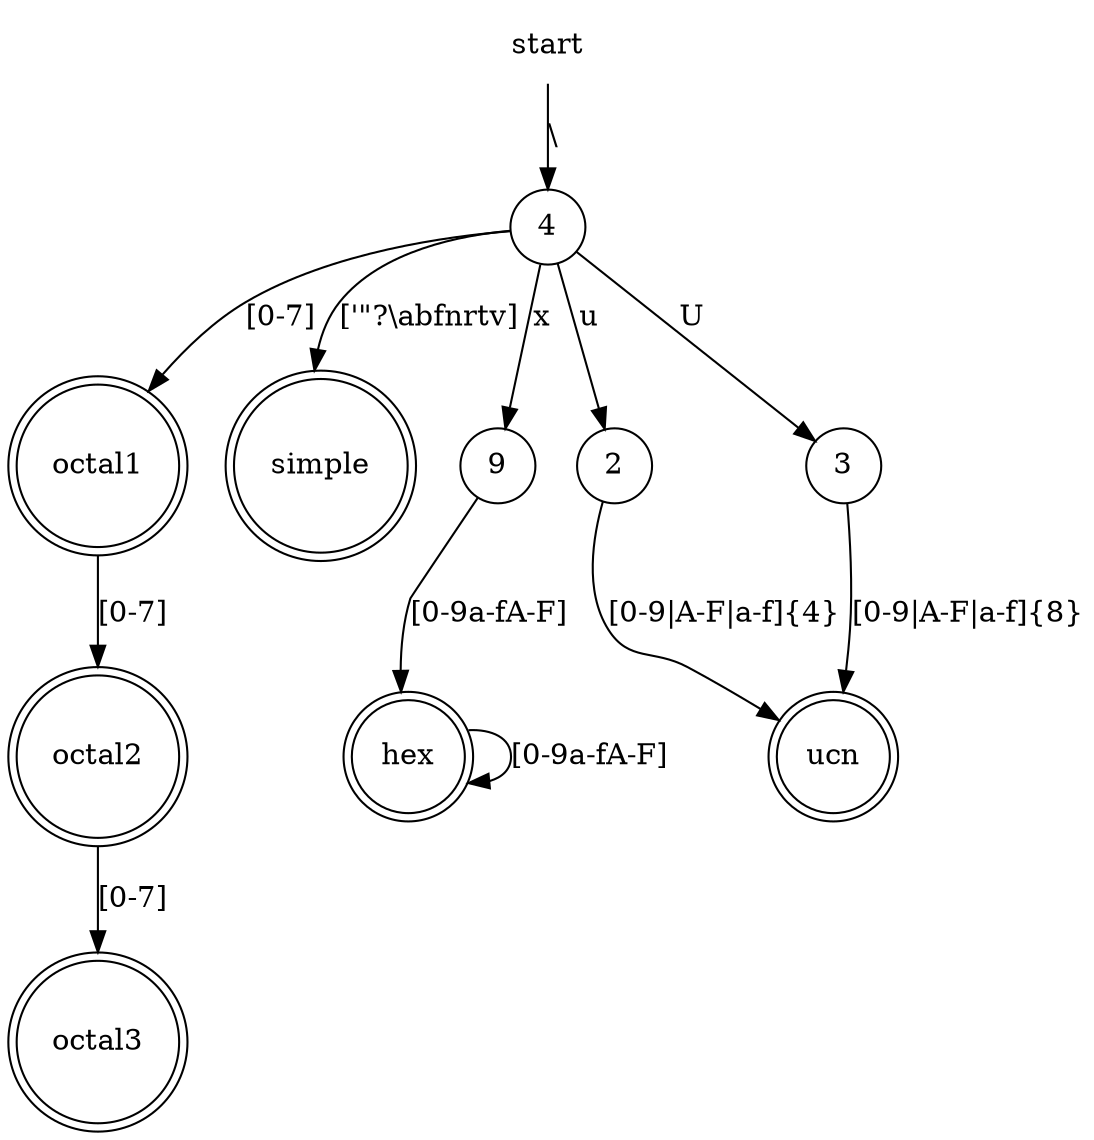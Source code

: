digraph G {
  start[shape=plaintext]
  4[shape=circle]
  octal1[shape=doublecircle]
  octal2[shape=doublecircle]
  octal3[shape=doublecircle]
  simple[shape=doublecircle]
  9[shape=circle]
  hex[shape=doublecircle]
  2[shape=circle]
  3[shape=circle]
  ucn[shape=doublecircle]

  start->4[label="\\"]
  4->simple[label="['\"?\\abfnrtv]"]
  4->octal1[label="[0-7]"]
  octal1->octal2[label="[0-7]"]
  octal2->octal3[label="[0-7]"]
  4->9[label="x"]
  9->hex[label="[0-9a-fA-F]"]
  hex->hex[label="[0-9a-fA-F]"]
  4->2[label="u"]
  4->3[label="U"]
  2->ucn[label="[0-9|A-F|a-f]{4}"]
  3->ucn[label="[0-9|A-F|a-f]{8}"]
}

